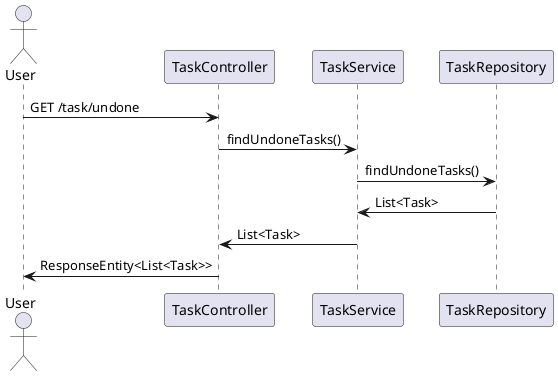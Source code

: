 @startuml CU001 - Visualizar tarefas pendentes
actor User
User -> TaskController: GET /task/undone
TaskController -> TaskService: findUndoneTasks()
TaskService -> TaskRepository: findUndoneTasks()
TaskRepository -> TaskService: List<Task>
TaskService -> TaskController: List<Task>
TaskController -> User: ResponseEntity<List<Task>>
@enduml